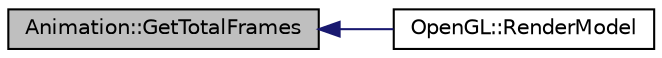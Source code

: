 digraph "Animation::GetTotalFrames"
{
  edge [fontname="Helvetica",fontsize="10",labelfontname="Helvetica",labelfontsize="10"];
  node [fontname="Helvetica",fontsize="10",shape=record];
  rankdir="LR";
  Node1 [label="Animation::GetTotalFrames",height=0.2,width=0.4,color="black", fillcolor="grey75", style="filled" fontcolor="black"];
  Node1 -> Node2 [dir="back",color="midnightblue",fontsize="10",style="solid",fontname="Helvetica"];
  Node2 [label="OpenGL::RenderModel",height=0.2,width=0.4,color="black", fillcolor="white", style="filled",URL="$class_open_g_l.html#a6cff1de2415b3afd3bb0a8b452a733b7",tooltip="Renders the model described by GameObj. "];
}
